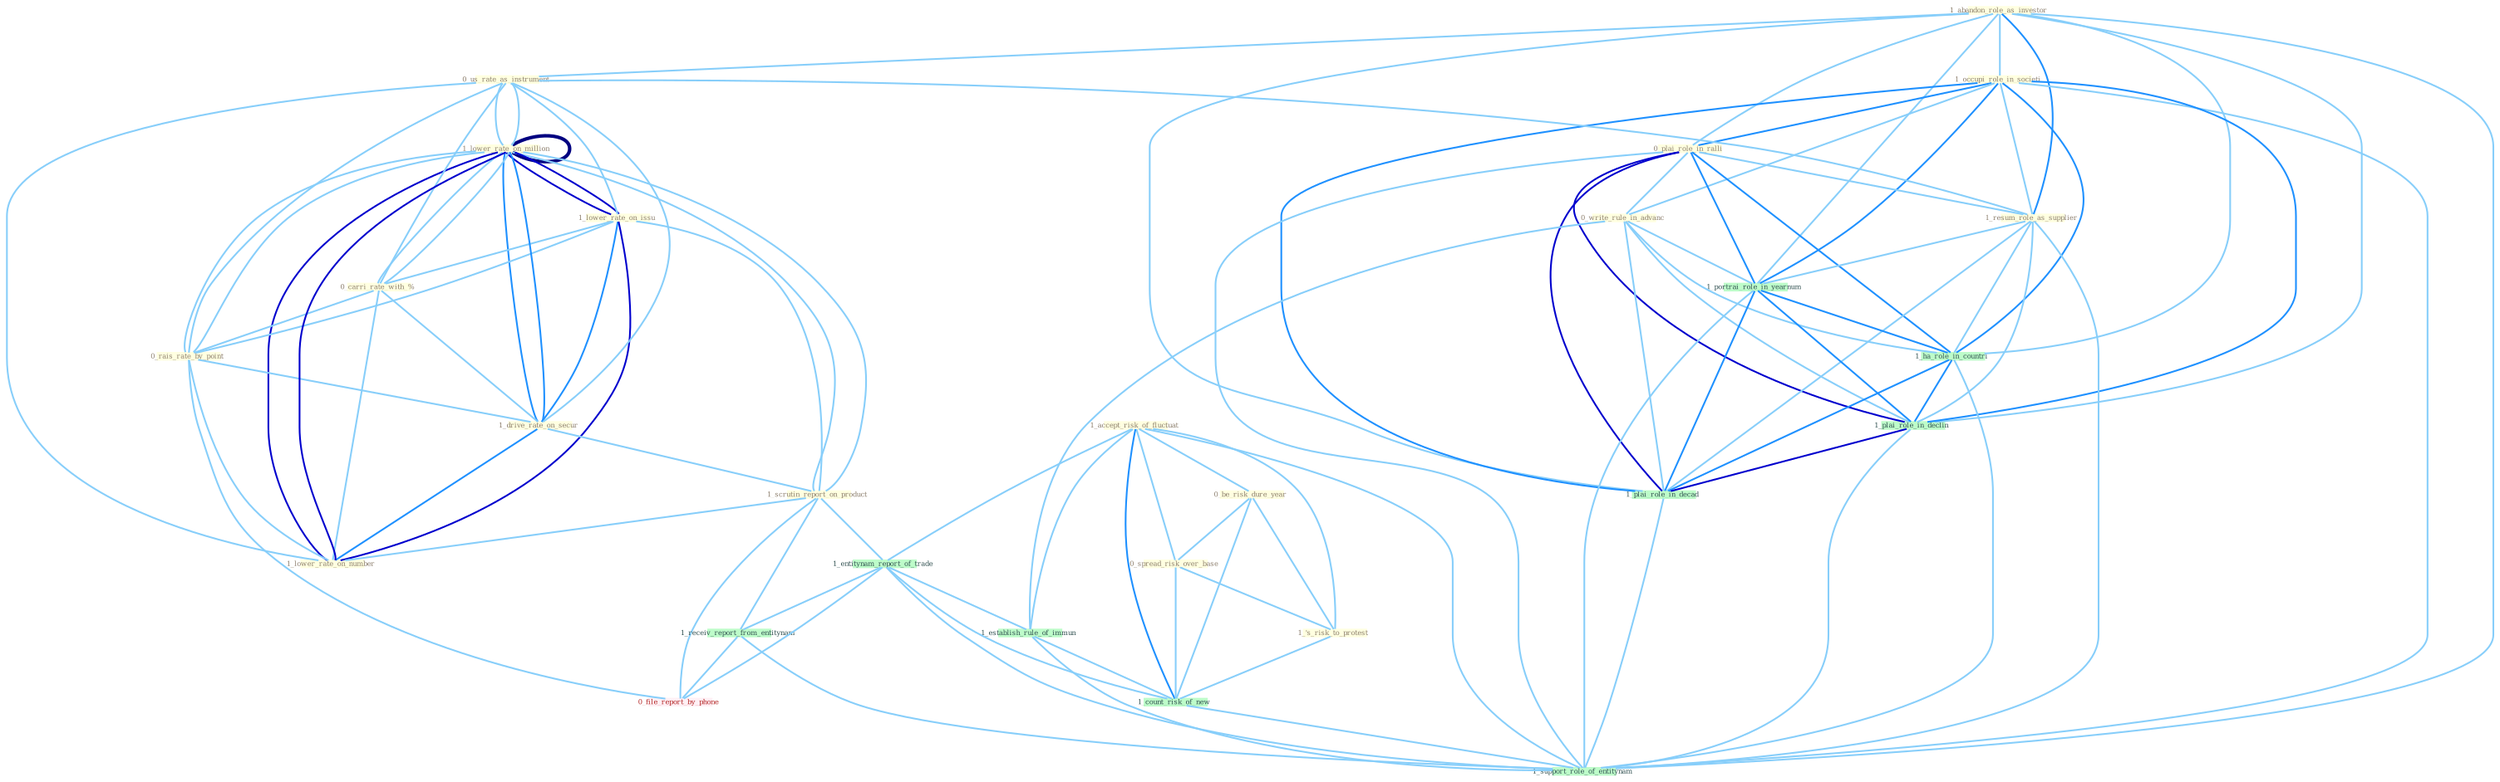 Graph G{ 
    node
    [shape=polygon,style=filled,width=.5,height=.06,color="#BDFCC9",fixedsize=true,fontsize=4,
    fontcolor="#2f4f4f"];
    {node
    [color="#ffffe0", fontcolor="#8b7d6b"] "1_accept_risk_of_fluctuat " "1_lower_rate_on_million " "1_lower_rate_on_issu " "1_abandon_role_as_investor " "0_carri_rate_with_% " "0_be_risk_dure_year " "0_spread_risk_over_base " "1_occupi_role_in_societi " "0_rais_rate_by_point " "0_plai_role_in_ralli " "1_drive_rate_on_secur " "0_us_rate_as_instrument " "0_write_rule_in_advanc " "1_'s_risk_to_protest " "1_scrutin_report_on_product " "1_lower_rate_on_number " "1_resum_role_as_supplier "}
{node [color="#fff0f5", fontcolor="#b22222"] "0_file_report_by_phone "}
edge [color="#B0E2FF"];

	"1_accept_risk_of_fluctuat " -- "0_be_risk_dure_year " [w="1", color="#87cefa" ];
	"1_accept_risk_of_fluctuat " -- "0_spread_risk_over_base " [w="1", color="#87cefa" ];
	"1_accept_risk_of_fluctuat " -- "1_'s_risk_to_protest " [w="1", color="#87cefa" ];
	"1_accept_risk_of_fluctuat " -- "1_entitynam_report_of_trade " [w="1", color="#87cefa" ];
	"1_accept_risk_of_fluctuat " -- "1_establish_rule_of_immun " [w="1", color="#87cefa" ];
	"1_accept_risk_of_fluctuat " -- "1_count_risk_of_new " [w="2", color="#1e90ff" , len=0.8];
	"1_accept_risk_of_fluctuat " -- "1_support_role_of_entitynam " [w="1", color="#87cefa" ];
	"1_lower_rate_on_million " -- "1_lower_rate_on_issu " [w="3", color="#0000cd" , len=0.6];
	"1_lower_rate_on_million " -- "0_carri_rate_with_% " [w="1", color="#87cefa" ];
	"1_lower_rate_on_million " -- "0_rais_rate_by_point " [w="1", color="#87cefa" ];
	"1_lower_rate_on_million " -- "1_drive_rate_on_secur " [w="2", color="#1e90ff" , len=0.8];
	"1_lower_rate_on_million " -- "0_us_rate_as_instrument " [w="1", color="#87cefa" ];
	"1_lower_rate_on_million " -- "1_scrutin_report_on_product " [w="1", color="#87cefa" ];
	"1_lower_rate_on_million " -- "1_lower_rate_on_number " [w="3", color="#0000cd" , len=0.6];
	"1_lower_rate_on_million " -- "1_lower_rate_on_million " [w="4", style=bold, color="#000080", len=0.4];
	"1_lower_rate_on_issu " -- "0_carri_rate_with_% " [w="1", color="#87cefa" ];
	"1_lower_rate_on_issu " -- "0_rais_rate_by_point " [w="1", color="#87cefa" ];
	"1_lower_rate_on_issu " -- "1_drive_rate_on_secur " [w="2", color="#1e90ff" , len=0.8];
	"1_lower_rate_on_issu " -- "0_us_rate_as_instrument " [w="1", color="#87cefa" ];
	"1_lower_rate_on_issu " -- "1_scrutin_report_on_product " [w="1", color="#87cefa" ];
	"1_lower_rate_on_issu " -- "1_lower_rate_on_number " [w="3", color="#0000cd" , len=0.6];
	"1_lower_rate_on_issu " -- "1_lower_rate_on_million " [w="3", color="#0000cd" , len=0.6];
	"1_abandon_role_as_investor " -- "1_occupi_role_in_societi " [w="1", color="#87cefa" ];
	"1_abandon_role_as_investor " -- "0_plai_role_in_ralli " [w="1", color="#87cefa" ];
	"1_abandon_role_as_investor " -- "0_us_rate_as_instrument " [w="1", color="#87cefa" ];
	"1_abandon_role_as_investor " -- "1_resum_role_as_supplier " [w="2", color="#1e90ff" , len=0.8];
	"1_abandon_role_as_investor " -- "1_portrai_role_in_yearnum " [w="1", color="#87cefa" ];
	"1_abandon_role_as_investor " -- "1_ha_role_in_countri " [w="1", color="#87cefa" ];
	"1_abandon_role_as_investor " -- "1_plai_role_in_declin " [w="1", color="#87cefa" ];
	"1_abandon_role_as_investor " -- "1_plai_role_in_decad " [w="1", color="#87cefa" ];
	"1_abandon_role_as_investor " -- "1_support_role_of_entitynam " [w="1", color="#87cefa" ];
	"0_carri_rate_with_% " -- "0_rais_rate_by_point " [w="1", color="#87cefa" ];
	"0_carri_rate_with_% " -- "1_drive_rate_on_secur " [w="1", color="#87cefa" ];
	"0_carri_rate_with_% " -- "0_us_rate_as_instrument " [w="1", color="#87cefa" ];
	"0_carri_rate_with_% " -- "1_lower_rate_on_number " [w="1", color="#87cefa" ];
	"0_carri_rate_with_% " -- "1_lower_rate_on_million " [w="1", color="#87cefa" ];
	"0_be_risk_dure_year " -- "0_spread_risk_over_base " [w="1", color="#87cefa" ];
	"0_be_risk_dure_year " -- "1_'s_risk_to_protest " [w="1", color="#87cefa" ];
	"0_be_risk_dure_year " -- "1_count_risk_of_new " [w="1", color="#87cefa" ];
	"0_spread_risk_over_base " -- "1_'s_risk_to_protest " [w="1", color="#87cefa" ];
	"0_spread_risk_over_base " -- "1_count_risk_of_new " [w="1", color="#87cefa" ];
	"1_occupi_role_in_societi " -- "0_plai_role_in_ralli " [w="2", color="#1e90ff" , len=0.8];
	"1_occupi_role_in_societi " -- "0_write_rule_in_advanc " [w="1", color="#87cefa" ];
	"1_occupi_role_in_societi " -- "1_resum_role_as_supplier " [w="1", color="#87cefa" ];
	"1_occupi_role_in_societi " -- "1_portrai_role_in_yearnum " [w="2", color="#1e90ff" , len=0.8];
	"1_occupi_role_in_societi " -- "1_ha_role_in_countri " [w="2", color="#1e90ff" , len=0.8];
	"1_occupi_role_in_societi " -- "1_plai_role_in_declin " [w="2", color="#1e90ff" , len=0.8];
	"1_occupi_role_in_societi " -- "1_plai_role_in_decad " [w="2", color="#1e90ff" , len=0.8];
	"1_occupi_role_in_societi " -- "1_support_role_of_entitynam " [w="1", color="#87cefa" ];
	"0_rais_rate_by_point " -- "1_drive_rate_on_secur " [w="1", color="#87cefa" ];
	"0_rais_rate_by_point " -- "0_us_rate_as_instrument " [w="1", color="#87cefa" ];
	"0_rais_rate_by_point " -- "1_lower_rate_on_number " [w="1", color="#87cefa" ];
	"0_rais_rate_by_point " -- "1_lower_rate_on_million " [w="1", color="#87cefa" ];
	"0_rais_rate_by_point " -- "0_file_report_by_phone " [w="1", color="#87cefa" ];
	"0_plai_role_in_ralli " -- "0_write_rule_in_advanc " [w="1", color="#87cefa" ];
	"0_plai_role_in_ralli " -- "1_resum_role_as_supplier " [w="1", color="#87cefa" ];
	"0_plai_role_in_ralli " -- "1_portrai_role_in_yearnum " [w="2", color="#1e90ff" , len=0.8];
	"0_plai_role_in_ralli " -- "1_ha_role_in_countri " [w="2", color="#1e90ff" , len=0.8];
	"0_plai_role_in_ralli " -- "1_plai_role_in_declin " [w="3", color="#0000cd" , len=0.6];
	"0_plai_role_in_ralli " -- "1_plai_role_in_decad " [w="3", color="#0000cd" , len=0.6];
	"0_plai_role_in_ralli " -- "1_support_role_of_entitynam " [w="1", color="#87cefa" ];
	"1_drive_rate_on_secur " -- "0_us_rate_as_instrument " [w="1", color="#87cefa" ];
	"1_drive_rate_on_secur " -- "1_scrutin_report_on_product " [w="1", color="#87cefa" ];
	"1_drive_rate_on_secur " -- "1_lower_rate_on_number " [w="2", color="#1e90ff" , len=0.8];
	"1_drive_rate_on_secur " -- "1_lower_rate_on_million " [w="2", color="#1e90ff" , len=0.8];
	"0_us_rate_as_instrument " -- "1_lower_rate_on_number " [w="1", color="#87cefa" ];
	"0_us_rate_as_instrument " -- "1_resum_role_as_supplier " [w="1", color="#87cefa" ];
	"0_us_rate_as_instrument " -- "1_lower_rate_on_million " [w="1", color="#87cefa" ];
	"0_write_rule_in_advanc " -- "1_portrai_role_in_yearnum " [w="1", color="#87cefa" ];
	"0_write_rule_in_advanc " -- "1_ha_role_in_countri " [w="1", color="#87cefa" ];
	"0_write_rule_in_advanc " -- "1_plai_role_in_declin " [w="1", color="#87cefa" ];
	"0_write_rule_in_advanc " -- "1_establish_rule_of_immun " [w="1", color="#87cefa" ];
	"0_write_rule_in_advanc " -- "1_plai_role_in_decad " [w="1", color="#87cefa" ];
	"1_'s_risk_to_protest " -- "1_count_risk_of_new " [w="1", color="#87cefa" ];
	"1_scrutin_report_on_product " -- "1_lower_rate_on_number " [w="1", color="#87cefa" ];
	"1_scrutin_report_on_product " -- "1_lower_rate_on_million " [w="1", color="#87cefa" ];
	"1_scrutin_report_on_product " -- "1_entitynam_report_of_trade " [w="1", color="#87cefa" ];
	"1_scrutin_report_on_product " -- "1_receiv_report_from_entitynam " [w="1", color="#87cefa" ];
	"1_scrutin_report_on_product " -- "0_file_report_by_phone " [w="1", color="#87cefa" ];
	"1_lower_rate_on_number " -- "1_lower_rate_on_million " [w="3", color="#0000cd" , len=0.6];
	"1_resum_role_as_supplier " -- "1_portrai_role_in_yearnum " [w="1", color="#87cefa" ];
	"1_resum_role_as_supplier " -- "1_ha_role_in_countri " [w="1", color="#87cefa" ];
	"1_resum_role_as_supplier " -- "1_plai_role_in_declin " [w="1", color="#87cefa" ];
	"1_resum_role_as_supplier " -- "1_plai_role_in_decad " [w="1", color="#87cefa" ];
	"1_resum_role_as_supplier " -- "1_support_role_of_entitynam " [w="1", color="#87cefa" ];
	"1_portrai_role_in_yearnum " -- "1_ha_role_in_countri " [w="2", color="#1e90ff" , len=0.8];
	"1_portrai_role_in_yearnum " -- "1_plai_role_in_declin " [w="2", color="#1e90ff" , len=0.8];
	"1_portrai_role_in_yearnum " -- "1_plai_role_in_decad " [w="2", color="#1e90ff" , len=0.8];
	"1_portrai_role_in_yearnum " -- "1_support_role_of_entitynam " [w="1", color="#87cefa" ];
	"1_ha_role_in_countri " -- "1_plai_role_in_declin " [w="2", color="#1e90ff" , len=0.8];
	"1_ha_role_in_countri " -- "1_plai_role_in_decad " [w="2", color="#1e90ff" , len=0.8];
	"1_ha_role_in_countri " -- "1_support_role_of_entitynam " [w="1", color="#87cefa" ];
	"1_entitynam_report_of_trade " -- "1_receiv_report_from_entitynam " [w="1", color="#87cefa" ];
	"1_entitynam_report_of_trade " -- "1_establish_rule_of_immun " [w="1", color="#87cefa" ];
	"1_entitynam_report_of_trade " -- "1_count_risk_of_new " [w="1", color="#87cefa" ];
	"1_entitynam_report_of_trade " -- "0_file_report_by_phone " [w="1", color="#87cefa" ];
	"1_entitynam_report_of_trade " -- "1_support_role_of_entitynam " [w="1", color="#87cefa" ];
	"1_receiv_report_from_entitynam " -- "0_file_report_by_phone " [w="1", color="#87cefa" ];
	"1_receiv_report_from_entitynam " -- "1_support_role_of_entitynam " [w="1", color="#87cefa" ];
	"1_plai_role_in_declin " -- "1_plai_role_in_decad " [w="3", color="#0000cd" , len=0.6];
	"1_plai_role_in_declin " -- "1_support_role_of_entitynam " [w="1", color="#87cefa" ];
	"1_establish_rule_of_immun " -- "1_count_risk_of_new " [w="1", color="#87cefa" ];
	"1_establish_rule_of_immun " -- "1_support_role_of_entitynam " [w="1", color="#87cefa" ];
	"1_count_risk_of_new " -- "1_support_role_of_entitynam " [w="1", color="#87cefa" ];
	"1_plai_role_in_decad " -- "1_support_role_of_entitynam " [w="1", color="#87cefa" ];
}